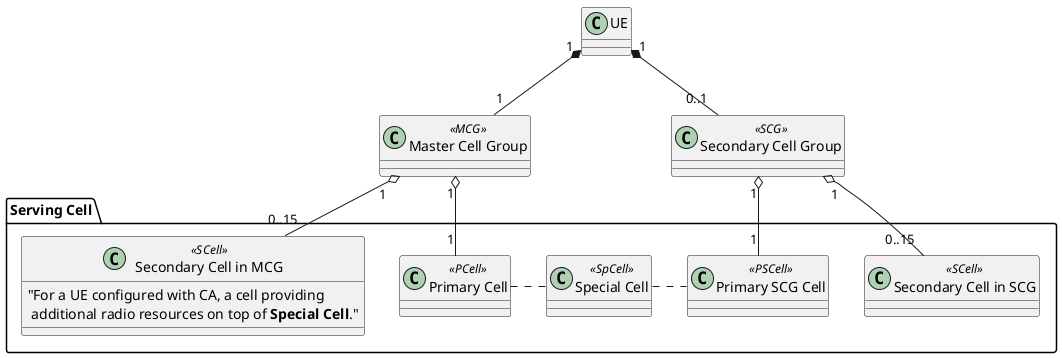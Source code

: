 @startuml 3GPP Concept CA

class UE
UE "1" *-- "1" "Master Cell Group"
UE "1" *-- "0..1" "Secondary Cell Group"

package "Serving Cell"
{
    class "Primary Cell" <<PCell>>
    class "Primary SCG Cell" <<PSCell>>
    class "Secondary Cell in MCG" <<SCell>>
    {
        "For a UE configured with CA, a cell providing\n additional radio resources on top of <b>Special Cell</b>."
    }
    class "Secondary Cell in SCG" <<SCell>>
    class "Special Cell" <<SpCell>>
}

class "Master Cell Group" <<MCG>>
class "Secondary Cell Group" <<SCG>>

"Master Cell Group" "1" o-- "1" "Primary Cell"
"Master Cell Group" "1" o-- "0..15" "Secondary Cell in MCG"

"Secondary Cell Group" "1" o-- "1" "Primary SCG Cell"
"Secondary Cell Group" "1" o-- "0..15" "Secondary Cell in SCG"

"Special Cell" .left. "Primary Cell"
"Special Cell" .right. "Primary SCG Cell"

@enduml

@startuml 3GPP Concept DC
class "Multi-Radio Dual Connectivity" <<MR-DC>>
{
    "Dual Connectivity between E-UTRA and NR nodes,\nor between two NR nodes."
}


class "Intra-E-UTRA Dual Connectivity" <<DC>>
{
    "Define since LTE"
    "Connect to EPC"
    "MN is eNB, SN is eNB"
}
class "E-UTRA-NR Dual Connectivity" <<EN-DC>>
{
    "Connect to EPC"
    "MN is eNB, SN is en-gNB"
}


class "NR-E-UTRA Dual Connectivity" <<NE-DC>>
{
    "Connect to 5GC"
    "MN is gNB, SN is ng-eNB"
}
class "NG-RAN E-UTRA-NR Dual Connectivity" <<NGEN-DC>>
{
    "Connect to 5GC"
    "MN is ng-eNB, SN is gNB"
}
class "NR-NR Dual Connectivity" <<NR-DC>>
{
    "Connect to 5GC"
    "MN is gNB, SN is gNB"
}

"Multi-Radio Dual Connectivity" <|-- "Intra-E-UTRA Dual Connectivity"
"Multi-Radio Dual Connectivity" <|-- "E-UTRA-NR Dual Connectivity"

"Multi-Radio Dual Connectivity" <|-- "NR-E-UTRA Dual Connectivity"
"Multi-Radio Dual Connectivity" <|-- "NG-RAN E-UTRA-NR Dual Connectivity"
"Multi-Radio Dual Connectivity" <|-- "NR-NR Dual Connectivity"
@enduml